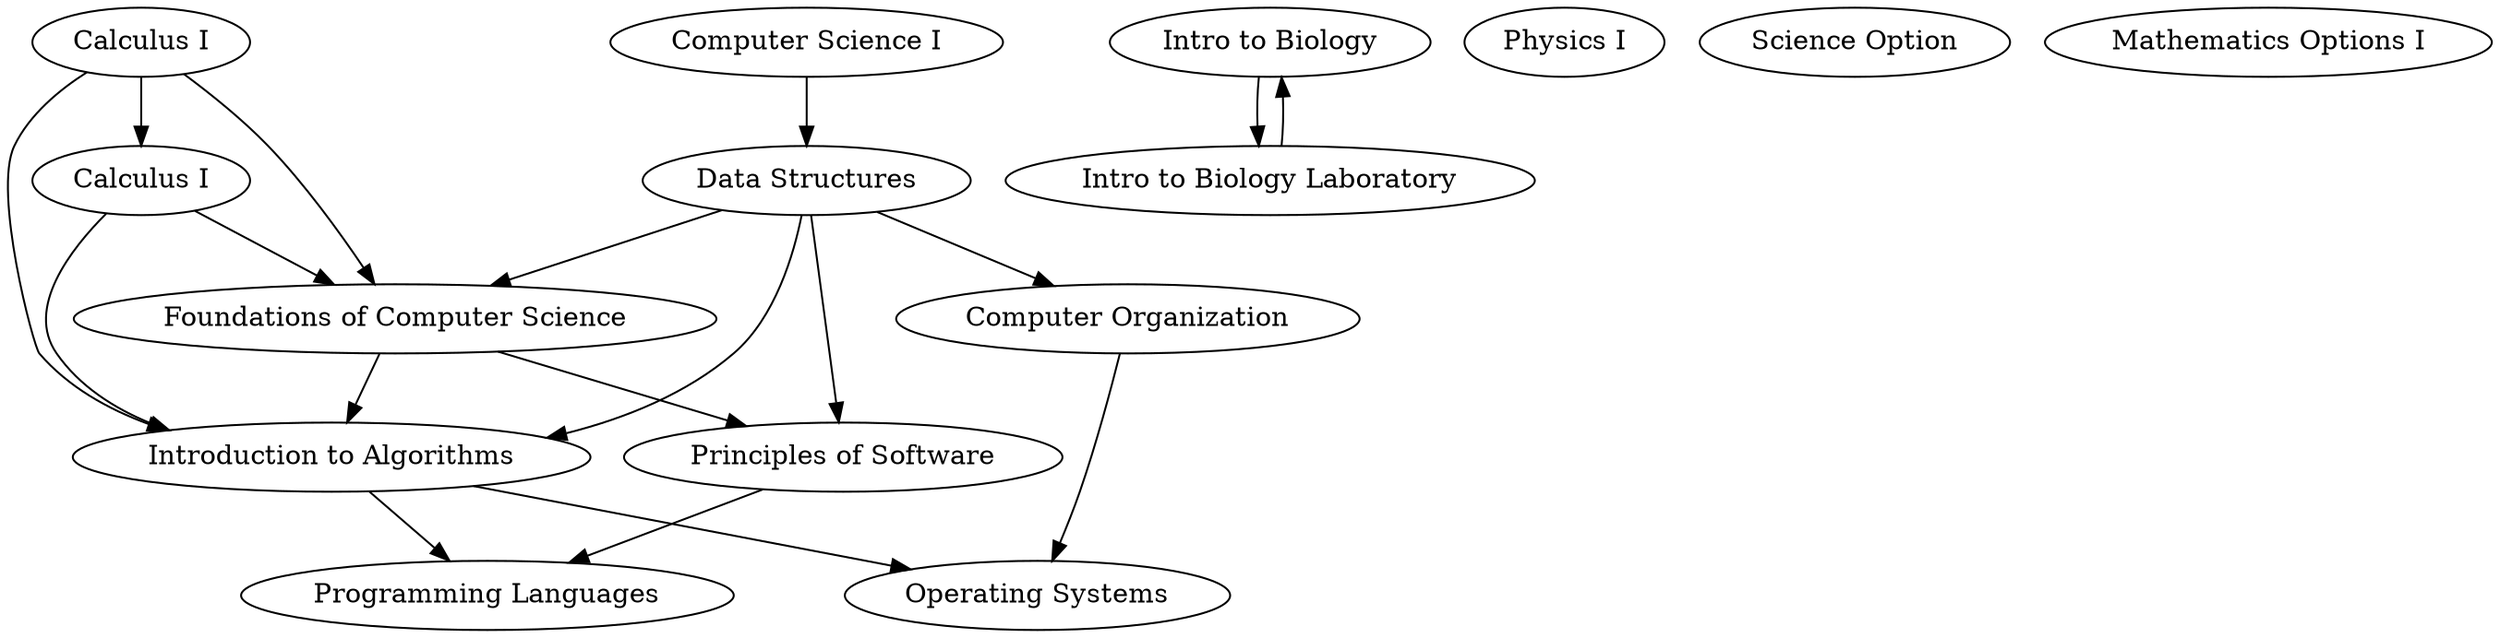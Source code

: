 // CSCI 2024 Template
digraph {
	"CSCI 1100" [label="Computer Science I"]
	"CSCI 1200" [label="Data Structures"]
	"CSCI 2200" [label="Foundations of Computer Science"]
	"CSCI 2500" [label="Computer Organization"]
	"CSCI 2300" [label="Introduction to Algorithms"]
	"CSCI 2600" [label="Principles of Software"]
	"CSCI 4430" [label="Programming Languages"]
	"CSCI 4210" [label="Operating Systems"]
	"BIOL 1010" [label="Intro to Biology"]
	"BIOL 1015" [label="Intro to Biology Laboratory"]
	"BIOL 1010" -> "BIOL 1015"
	"PHYS 1100" [label="Physics I"]
	SCIOP [label="Science Option"]
	"MATH 1010" [label="Calculus I"]
	"MATH 1020" [label="Calculus I"]
	"MATH 1" [label="Mathematics Options I"]
	"CSCI 1100" -> "CSCI 1200"
	"CSCI 1200" -> "CSCI 2200"
	"MATH 1010" -> "CSCI 2200"
	"MATH 1020" -> "CSCI 2200"
	"CSCI 1200" -> "CSCI 2500"
	"CSCI 1200" -> "CSCI 2300"
	"CSCI 2200" -> "CSCI 2300"
	"MATH 1010" -> "CSCI 2300"
	"MATH 1020" -> "CSCI 2300"
	"CSCI 1200" -> "CSCI 2600"
	"CSCI 2200" -> "CSCI 2600"
	"CSCI 2300" -> "CSCI 4430"
	"CSCI 2600" -> "CSCI 4430"
	"CSCI 2300" -> "CSCI 4210"
	"CSCI 2500" -> "CSCI 4210"
	"BIOL 1015" -> "BIOL 1010"
	"MATH 1010" -> "MATH 1020"
}
